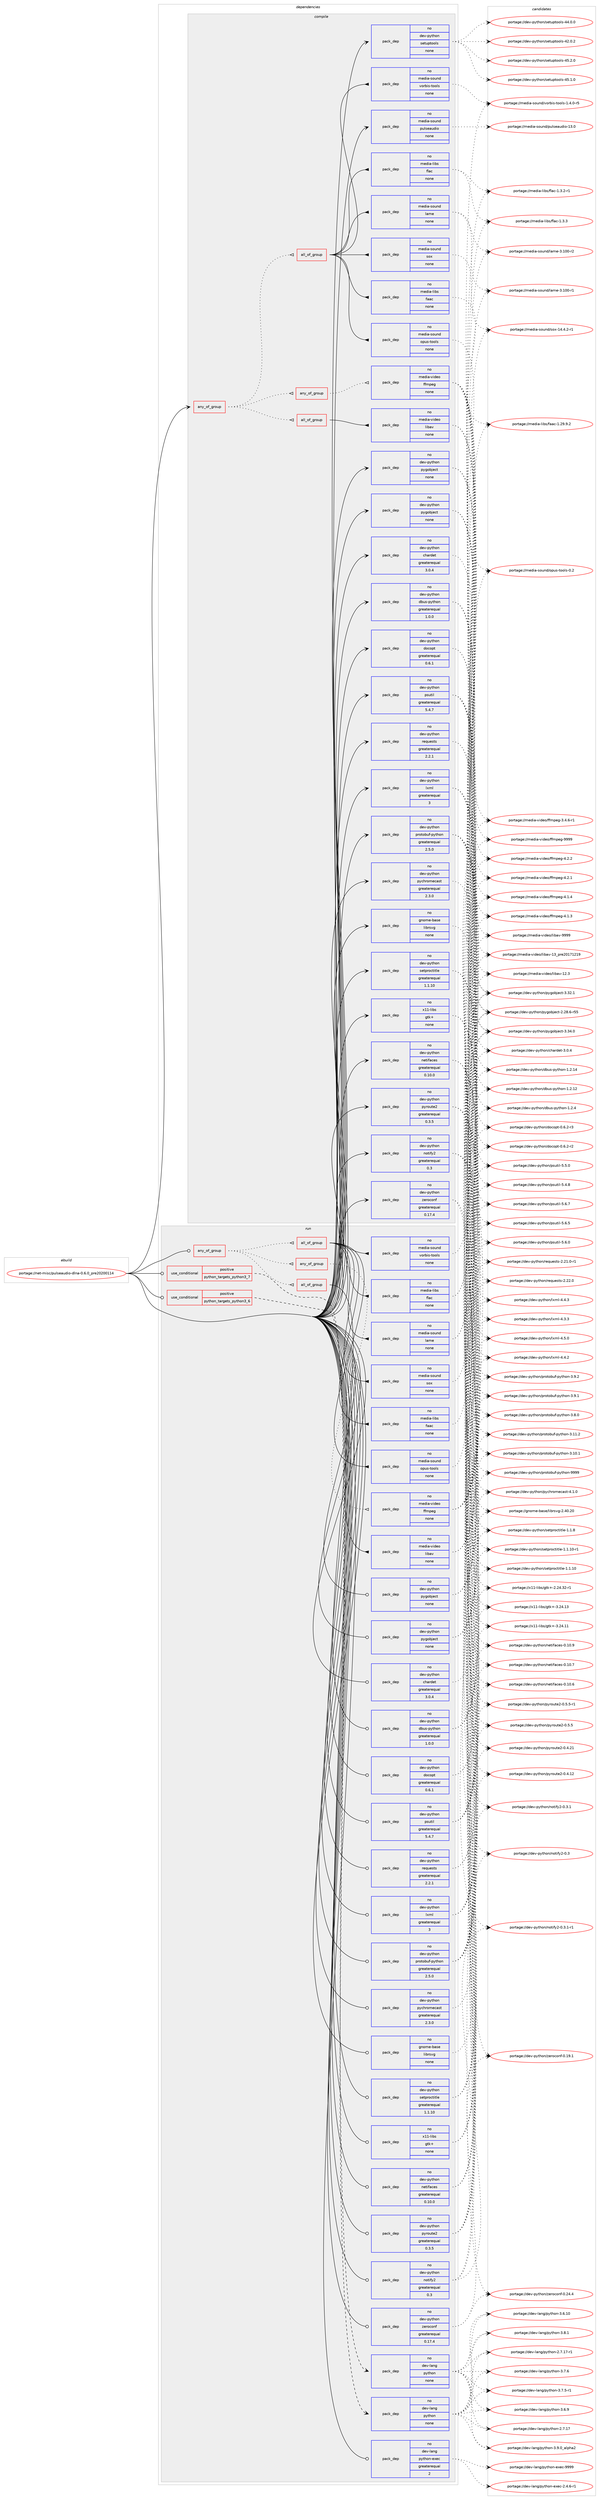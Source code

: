 digraph prolog {

# *************
# Graph options
# *************

newrank=true;
concentrate=true;
compound=true;
graph [rankdir=LR,fontname=Helvetica,fontsize=10,ranksep=1.5];#, ranksep=2.5, nodesep=0.2];
edge  [arrowhead=vee];
node  [fontname=Helvetica,fontsize=10];

# **********
# The ebuild
# **********

subgraph cluster_leftcol {
color=gray;
rank=same;
label=<<i>ebuild</i>>;
id [label="portage://net-misc/pulseaudio-dlna-0.6.0_pre20200114", color=red, width=4, href="../net-misc/pulseaudio-dlna-0.6.0_pre20200114.svg"];
}

# ****************
# The dependencies
# ****************

subgraph cluster_midcol {
color=gray;
label=<<i>dependencies</i>>;
subgraph cluster_compile {
fillcolor="#eeeeee";
style=filled;
label=<<i>compile</i>>;
subgraph any1929 {
dependency122893 [label=<<TABLE BORDER="0" CELLBORDER="1" CELLSPACING="0" CELLPADDING="4"><TR><TD CELLPADDING="10">any_of_group</TD></TR></TABLE>>, shape=none, color=red];subgraph any1930 {
dependency122894 [label=<<TABLE BORDER="0" CELLBORDER="1" CELLSPACING="0" CELLPADDING="4"><TR><TD CELLPADDING="10">any_of_group</TD></TR></TABLE>>, shape=none, color=red];subgraph pack95603 {
dependency122895 [label=<<TABLE BORDER="0" CELLBORDER="1" CELLSPACING="0" CELLPADDING="4" WIDTH="220"><TR><TD ROWSPAN="6" CELLPADDING="30">pack_dep</TD></TR><TR><TD WIDTH="110">no</TD></TR><TR><TD>media-video</TD></TR><TR><TD>ffmpeg</TD></TR><TR><TD>none</TD></TR><TR><TD></TD></TR></TABLE>>, shape=none, color=blue];
}
dependency122894:e -> dependency122895:w [weight=20,style="dotted",arrowhead="oinv"];
}
dependency122893:e -> dependency122894:w [weight=20,style="dotted",arrowhead="oinv"];
subgraph all117 {
dependency122896 [label=<<TABLE BORDER="0" CELLBORDER="1" CELLSPACING="0" CELLPADDING="4"><TR><TD CELLPADDING="10">all_of_group</TD></TR></TABLE>>, shape=none, color=red];subgraph pack95604 {
dependency122897 [label=<<TABLE BORDER="0" CELLBORDER="1" CELLSPACING="0" CELLPADDING="4" WIDTH="220"><TR><TD ROWSPAN="6" CELLPADDING="30">pack_dep</TD></TR><TR><TD WIDTH="110">no</TD></TR><TR><TD>media-video</TD></TR><TR><TD>libav</TD></TR><TR><TD>none</TD></TR><TR><TD></TD></TR></TABLE>>, shape=none, color=blue];
}
dependency122896:e -> dependency122897:w [weight=20,style="solid",arrowhead="inv"];
}
dependency122893:e -> dependency122896:w [weight=20,style="dotted",arrowhead="oinv"];
subgraph all118 {
dependency122898 [label=<<TABLE BORDER="0" CELLBORDER="1" CELLSPACING="0" CELLPADDING="4"><TR><TD CELLPADDING="10">all_of_group</TD></TR></TABLE>>, shape=none, color=red];subgraph pack95605 {
dependency122899 [label=<<TABLE BORDER="0" CELLBORDER="1" CELLSPACING="0" CELLPADDING="4" WIDTH="220"><TR><TD ROWSPAN="6" CELLPADDING="30">pack_dep</TD></TR><TR><TD WIDTH="110">no</TD></TR><TR><TD>media-libs</TD></TR><TR><TD>faac</TD></TR><TR><TD>none</TD></TR><TR><TD></TD></TR></TABLE>>, shape=none, color=blue];
}
dependency122898:e -> dependency122899:w [weight=20,style="solid",arrowhead="inv"];
subgraph pack95606 {
dependency122900 [label=<<TABLE BORDER="0" CELLBORDER="1" CELLSPACING="0" CELLPADDING="4" WIDTH="220"><TR><TD ROWSPAN="6" CELLPADDING="30">pack_dep</TD></TR><TR><TD WIDTH="110">no</TD></TR><TR><TD>media-libs</TD></TR><TR><TD>flac</TD></TR><TR><TD>none</TD></TR><TR><TD></TD></TR></TABLE>>, shape=none, color=blue];
}
dependency122898:e -> dependency122900:w [weight=20,style="solid",arrowhead="inv"];
subgraph pack95607 {
dependency122901 [label=<<TABLE BORDER="0" CELLBORDER="1" CELLSPACING="0" CELLPADDING="4" WIDTH="220"><TR><TD ROWSPAN="6" CELLPADDING="30">pack_dep</TD></TR><TR><TD WIDTH="110">no</TD></TR><TR><TD>media-sound</TD></TR><TR><TD>lame</TD></TR><TR><TD>none</TD></TR><TR><TD></TD></TR></TABLE>>, shape=none, color=blue];
}
dependency122898:e -> dependency122901:w [weight=20,style="solid",arrowhead="inv"];
subgraph pack95608 {
dependency122902 [label=<<TABLE BORDER="0" CELLBORDER="1" CELLSPACING="0" CELLPADDING="4" WIDTH="220"><TR><TD ROWSPAN="6" CELLPADDING="30">pack_dep</TD></TR><TR><TD WIDTH="110">no</TD></TR><TR><TD>media-sound</TD></TR><TR><TD>opus-tools</TD></TR><TR><TD>none</TD></TR><TR><TD></TD></TR></TABLE>>, shape=none, color=blue];
}
dependency122898:e -> dependency122902:w [weight=20,style="solid",arrowhead="inv"];
subgraph pack95609 {
dependency122903 [label=<<TABLE BORDER="0" CELLBORDER="1" CELLSPACING="0" CELLPADDING="4" WIDTH="220"><TR><TD ROWSPAN="6" CELLPADDING="30">pack_dep</TD></TR><TR><TD WIDTH="110">no</TD></TR><TR><TD>media-sound</TD></TR><TR><TD>sox</TD></TR><TR><TD>none</TD></TR><TR><TD></TD></TR></TABLE>>, shape=none, color=blue];
}
dependency122898:e -> dependency122903:w [weight=20,style="solid",arrowhead="inv"];
subgraph pack95610 {
dependency122904 [label=<<TABLE BORDER="0" CELLBORDER="1" CELLSPACING="0" CELLPADDING="4" WIDTH="220"><TR><TD ROWSPAN="6" CELLPADDING="30">pack_dep</TD></TR><TR><TD WIDTH="110">no</TD></TR><TR><TD>media-sound</TD></TR><TR><TD>vorbis-tools</TD></TR><TR><TD>none</TD></TR><TR><TD></TD></TR></TABLE>>, shape=none, color=blue];
}
dependency122898:e -> dependency122904:w [weight=20,style="solid",arrowhead="inv"];
}
dependency122893:e -> dependency122898:w [weight=20,style="dotted",arrowhead="oinv"];
}
id:e -> dependency122893:w [weight=20,style="solid",arrowhead="vee"];
subgraph pack95611 {
dependency122905 [label=<<TABLE BORDER="0" CELLBORDER="1" CELLSPACING="0" CELLPADDING="4" WIDTH="220"><TR><TD ROWSPAN="6" CELLPADDING="30">pack_dep</TD></TR><TR><TD WIDTH="110">no</TD></TR><TR><TD>dev-python</TD></TR><TR><TD>chardet</TD></TR><TR><TD>greaterequal</TD></TR><TR><TD>3.0.4</TD></TR></TABLE>>, shape=none, color=blue];
}
id:e -> dependency122905:w [weight=20,style="solid",arrowhead="vee"];
subgraph pack95612 {
dependency122906 [label=<<TABLE BORDER="0" CELLBORDER="1" CELLSPACING="0" CELLPADDING="4" WIDTH="220"><TR><TD ROWSPAN="6" CELLPADDING="30">pack_dep</TD></TR><TR><TD WIDTH="110">no</TD></TR><TR><TD>dev-python</TD></TR><TR><TD>dbus-python</TD></TR><TR><TD>greaterequal</TD></TR><TR><TD>1.0.0</TD></TR></TABLE>>, shape=none, color=blue];
}
id:e -> dependency122906:w [weight=20,style="solid",arrowhead="vee"];
subgraph pack95613 {
dependency122907 [label=<<TABLE BORDER="0" CELLBORDER="1" CELLSPACING="0" CELLPADDING="4" WIDTH="220"><TR><TD ROWSPAN="6" CELLPADDING="30">pack_dep</TD></TR><TR><TD WIDTH="110">no</TD></TR><TR><TD>dev-python</TD></TR><TR><TD>docopt</TD></TR><TR><TD>greaterequal</TD></TR><TR><TD>0.6.1</TD></TR></TABLE>>, shape=none, color=blue];
}
id:e -> dependency122907:w [weight=20,style="solid",arrowhead="vee"];
subgraph pack95614 {
dependency122908 [label=<<TABLE BORDER="0" CELLBORDER="1" CELLSPACING="0" CELLPADDING="4" WIDTH="220"><TR><TD ROWSPAN="6" CELLPADDING="30">pack_dep</TD></TR><TR><TD WIDTH="110">no</TD></TR><TR><TD>dev-python</TD></TR><TR><TD>lxml</TD></TR><TR><TD>greaterequal</TD></TR><TR><TD>3</TD></TR></TABLE>>, shape=none, color=blue];
}
id:e -> dependency122908:w [weight=20,style="solid",arrowhead="vee"];
subgraph pack95615 {
dependency122909 [label=<<TABLE BORDER="0" CELLBORDER="1" CELLSPACING="0" CELLPADDING="4" WIDTH="220"><TR><TD ROWSPAN="6" CELLPADDING="30">pack_dep</TD></TR><TR><TD WIDTH="110">no</TD></TR><TR><TD>dev-python</TD></TR><TR><TD>netifaces</TD></TR><TR><TD>greaterequal</TD></TR><TR><TD>0.10.0</TD></TR></TABLE>>, shape=none, color=blue];
}
id:e -> dependency122909:w [weight=20,style="solid",arrowhead="vee"];
subgraph pack95616 {
dependency122910 [label=<<TABLE BORDER="0" CELLBORDER="1" CELLSPACING="0" CELLPADDING="4" WIDTH="220"><TR><TD ROWSPAN="6" CELLPADDING="30">pack_dep</TD></TR><TR><TD WIDTH="110">no</TD></TR><TR><TD>dev-python</TD></TR><TR><TD>notify2</TD></TR><TR><TD>greaterequal</TD></TR><TR><TD>0.3</TD></TR></TABLE>>, shape=none, color=blue];
}
id:e -> dependency122910:w [weight=20,style="solid",arrowhead="vee"];
subgraph pack95617 {
dependency122911 [label=<<TABLE BORDER="0" CELLBORDER="1" CELLSPACING="0" CELLPADDING="4" WIDTH="220"><TR><TD ROWSPAN="6" CELLPADDING="30">pack_dep</TD></TR><TR><TD WIDTH="110">no</TD></TR><TR><TD>dev-python</TD></TR><TR><TD>protobuf-python</TD></TR><TR><TD>greaterequal</TD></TR><TR><TD>2.5.0</TD></TR></TABLE>>, shape=none, color=blue];
}
id:e -> dependency122911:w [weight=20,style="solid",arrowhead="vee"];
subgraph pack95618 {
dependency122912 [label=<<TABLE BORDER="0" CELLBORDER="1" CELLSPACING="0" CELLPADDING="4" WIDTH="220"><TR><TD ROWSPAN="6" CELLPADDING="30">pack_dep</TD></TR><TR><TD WIDTH="110">no</TD></TR><TR><TD>dev-python</TD></TR><TR><TD>psutil</TD></TR><TR><TD>greaterequal</TD></TR><TR><TD>5.4.7</TD></TR></TABLE>>, shape=none, color=blue];
}
id:e -> dependency122912:w [weight=20,style="solid",arrowhead="vee"];
subgraph pack95619 {
dependency122913 [label=<<TABLE BORDER="0" CELLBORDER="1" CELLSPACING="0" CELLPADDING="4" WIDTH="220"><TR><TD ROWSPAN="6" CELLPADDING="30">pack_dep</TD></TR><TR><TD WIDTH="110">no</TD></TR><TR><TD>dev-python</TD></TR><TR><TD>pychromecast</TD></TR><TR><TD>greaterequal</TD></TR><TR><TD>2.3.0</TD></TR></TABLE>>, shape=none, color=blue];
}
id:e -> dependency122913:w [weight=20,style="solid",arrowhead="vee"];
subgraph pack95620 {
dependency122914 [label=<<TABLE BORDER="0" CELLBORDER="1" CELLSPACING="0" CELLPADDING="4" WIDTH="220"><TR><TD ROWSPAN="6" CELLPADDING="30">pack_dep</TD></TR><TR><TD WIDTH="110">no</TD></TR><TR><TD>dev-python</TD></TR><TR><TD>pygobject</TD></TR><TR><TD>none</TD></TR><TR><TD></TD></TR></TABLE>>, shape=none, color=blue];
}
id:e -> dependency122914:w [weight=20,style="solid",arrowhead="vee"];
subgraph pack95621 {
dependency122915 [label=<<TABLE BORDER="0" CELLBORDER="1" CELLSPACING="0" CELLPADDING="4" WIDTH="220"><TR><TD ROWSPAN="6" CELLPADDING="30">pack_dep</TD></TR><TR><TD WIDTH="110">no</TD></TR><TR><TD>dev-python</TD></TR><TR><TD>pygobject</TD></TR><TR><TD>none</TD></TR><TR><TD></TD></TR></TABLE>>, shape=none, color=blue];
}
id:e -> dependency122915:w [weight=20,style="solid",arrowhead="vee"];
subgraph pack95622 {
dependency122916 [label=<<TABLE BORDER="0" CELLBORDER="1" CELLSPACING="0" CELLPADDING="4" WIDTH="220"><TR><TD ROWSPAN="6" CELLPADDING="30">pack_dep</TD></TR><TR><TD WIDTH="110">no</TD></TR><TR><TD>dev-python</TD></TR><TR><TD>pyroute2</TD></TR><TR><TD>greaterequal</TD></TR><TR><TD>0.3.5</TD></TR></TABLE>>, shape=none, color=blue];
}
id:e -> dependency122916:w [weight=20,style="solid",arrowhead="vee"];
subgraph pack95623 {
dependency122917 [label=<<TABLE BORDER="0" CELLBORDER="1" CELLSPACING="0" CELLPADDING="4" WIDTH="220"><TR><TD ROWSPAN="6" CELLPADDING="30">pack_dep</TD></TR><TR><TD WIDTH="110">no</TD></TR><TR><TD>dev-python</TD></TR><TR><TD>requests</TD></TR><TR><TD>greaterequal</TD></TR><TR><TD>2.2.1</TD></TR></TABLE>>, shape=none, color=blue];
}
id:e -> dependency122917:w [weight=20,style="solid",arrowhead="vee"];
subgraph pack95624 {
dependency122918 [label=<<TABLE BORDER="0" CELLBORDER="1" CELLSPACING="0" CELLPADDING="4" WIDTH="220"><TR><TD ROWSPAN="6" CELLPADDING="30">pack_dep</TD></TR><TR><TD WIDTH="110">no</TD></TR><TR><TD>dev-python</TD></TR><TR><TD>setproctitle</TD></TR><TR><TD>greaterequal</TD></TR><TR><TD>1.1.10</TD></TR></TABLE>>, shape=none, color=blue];
}
id:e -> dependency122918:w [weight=20,style="solid",arrowhead="vee"];
subgraph pack95625 {
dependency122919 [label=<<TABLE BORDER="0" CELLBORDER="1" CELLSPACING="0" CELLPADDING="4" WIDTH="220"><TR><TD ROWSPAN="6" CELLPADDING="30">pack_dep</TD></TR><TR><TD WIDTH="110">no</TD></TR><TR><TD>dev-python</TD></TR><TR><TD>setuptools</TD></TR><TR><TD>none</TD></TR><TR><TD></TD></TR></TABLE>>, shape=none, color=blue];
}
id:e -> dependency122919:w [weight=20,style="solid",arrowhead="vee"];
subgraph pack95626 {
dependency122920 [label=<<TABLE BORDER="0" CELLBORDER="1" CELLSPACING="0" CELLPADDING="4" WIDTH="220"><TR><TD ROWSPAN="6" CELLPADDING="30">pack_dep</TD></TR><TR><TD WIDTH="110">no</TD></TR><TR><TD>dev-python</TD></TR><TR><TD>zeroconf</TD></TR><TR><TD>greaterequal</TD></TR><TR><TD>0.17.4</TD></TR></TABLE>>, shape=none, color=blue];
}
id:e -> dependency122920:w [weight=20,style="solid",arrowhead="vee"];
subgraph pack95627 {
dependency122921 [label=<<TABLE BORDER="0" CELLBORDER="1" CELLSPACING="0" CELLPADDING="4" WIDTH="220"><TR><TD ROWSPAN="6" CELLPADDING="30">pack_dep</TD></TR><TR><TD WIDTH="110">no</TD></TR><TR><TD>gnome-base</TD></TR><TR><TD>librsvg</TD></TR><TR><TD>none</TD></TR><TR><TD></TD></TR></TABLE>>, shape=none, color=blue];
}
id:e -> dependency122921:w [weight=20,style="solid",arrowhead="vee"];
subgraph pack95628 {
dependency122922 [label=<<TABLE BORDER="0" CELLBORDER="1" CELLSPACING="0" CELLPADDING="4" WIDTH="220"><TR><TD ROWSPAN="6" CELLPADDING="30">pack_dep</TD></TR><TR><TD WIDTH="110">no</TD></TR><TR><TD>media-sound</TD></TR><TR><TD>pulseaudio</TD></TR><TR><TD>none</TD></TR><TR><TD></TD></TR></TABLE>>, shape=none, color=blue];
}
id:e -> dependency122922:w [weight=20,style="solid",arrowhead="vee"];
subgraph pack95629 {
dependency122923 [label=<<TABLE BORDER="0" CELLBORDER="1" CELLSPACING="0" CELLPADDING="4" WIDTH="220"><TR><TD ROWSPAN="6" CELLPADDING="30">pack_dep</TD></TR><TR><TD WIDTH="110">no</TD></TR><TR><TD>x11-libs</TD></TR><TR><TD>gtk+</TD></TR><TR><TD>none</TD></TR><TR><TD></TD></TR></TABLE>>, shape=none, color=blue];
}
id:e -> dependency122923:w [weight=20,style="solid",arrowhead="vee"];
}
subgraph cluster_compileandrun {
fillcolor="#eeeeee";
style=filled;
label=<<i>compile and run</i>>;
}
subgraph cluster_run {
fillcolor="#eeeeee";
style=filled;
label=<<i>run</i>>;
subgraph any1931 {
dependency122924 [label=<<TABLE BORDER="0" CELLBORDER="1" CELLSPACING="0" CELLPADDING="4"><TR><TD CELLPADDING="10">any_of_group</TD></TR></TABLE>>, shape=none, color=red];subgraph any1932 {
dependency122925 [label=<<TABLE BORDER="0" CELLBORDER="1" CELLSPACING="0" CELLPADDING="4"><TR><TD CELLPADDING="10">any_of_group</TD></TR></TABLE>>, shape=none, color=red];subgraph pack95630 {
dependency122926 [label=<<TABLE BORDER="0" CELLBORDER="1" CELLSPACING="0" CELLPADDING="4" WIDTH="220"><TR><TD ROWSPAN="6" CELLPADDING="30">pack_dep</TD></TR><TR><TD WIDTH="110">no</TD></TR><TR><TD>media-video</TD></TR><TR><TD>ffmpeg</TD></TR><TR><TD>none</TD></TR><TR><TD></TD></TR></TABLE>>, shape=none, color=blue];
}
dependency122925:e -> dependency122926:w [weight=20,style="dotted",arrowhead="oinv"];
}
dependency122924:e -> dependency122925:w [weight=20,style="dotted",arrowhead="oinv"];
subgraph all119 {
dependency122927 [label=<<TABLE BORDER="0" CELLBORDER="1" CELLSPACING="0" CELLPADDING="4"><TR><TD CELLPADDING="10">all_of_group</TD></TR></TABLE>>, shape=none, color=red];subgraph pack95631 {
dependency122928 [label=<<TABLE BORDER="0" CELLBORDER="1" CELLSPACING="0" CELLPADDING="4" WIDTH="220"><TR><TD ROWSPAN="6" CELLPADDING="30">pack_dep</TD></TR><TR><TD WIDTH="110">no</TD></TR><TR><TD>media-video</TD></TR><TR><TD>libav</TD></TR><TR><TD>none</TD></TR><TR><TD></TD></TR></TABLE>>, shape=none, color=blue];
}
dependency122927:e -> dependency122928:w [weight=20,style="solid",arrowhead="inv"];
}
dependency122924:e -> dependency122927:w [weight=20,style="dotted",arrowhead="oinv"];
subgraph all120 {
dependency122929 [label=<<TABLE BORDER="0" CELLBORDER="1" CELLSPACING="0" CELLPADDING="4"><TR><TD CELLPADDING="10">all_of_group</TD></TR></TABLE>>, shape=none, color=red];subgraph pack95632 {
dependency122930 [label=<<TABLE BORDER="0" CELLBORDER="1" CELLSPACING="0" CELLPADDING="4" WIDTH="220"><TR><TD ROWSPAN="6" CELLPADDING="30">pack_dep</TD></TR><TR><TD WIDTH="110">no</TD></TR><TR><TD>media-libs</TD></TR><TR><TD>faac</TD></TR><TR><TD>none</TD></TR><TR><TD></TD></TR></TABLE>>, shape=none, color=blue];
}
dependency122929:e -> dependency122930:w [weight=20,style="solid",arrowhead="inv"];
subgraph pack95633 {
dependency122931 [label=<<TABLE BORDER="0" CELLBORDER="1" CELLSPACING="0" CELLPADDING="4" WIDTH="220"><TR><TD ROWSPAN="6" CELLPADDING="30">pack_dep</TD></TR><TR><TD WIDTH="110">no</TD></TR><TR><TD>media-libs</TD></TR><TR><TD>flac</TD></TR><TR><TD>none</TD></TR><TR><TD></TD></TR></TABLE>>, shape=none, color=blue];
}
dependency122929:e -> dependency122931:w [weight=20,style="solid",arrowhead="inv"];
subgraph pack95634 {
dependency122932 [label=<<TABLE BORDER="0" CELLBORDER="1" CELLSPACING="0" CELLPADDING="4" WIDTH="220"><TR><TD ROWSPAN="6" CELLPADDING="30">pack_dep</TD></TR><TR><TD WIDTH="110">no</TD></TR><TR><TD>media-sound</TD></TR><TR><TD>lame</TD></TR><TR><TD>none</TD></TR><TR><TD></TD></TR></TABLE>>, shape=none, color=blue];
}
dependency122929:e -> dependency122932:w [weight=20,style="solid",arrowhead="inv"];
subgraph pack95635 {
dependency122933 [label=<<TABLE BORDER="0" CELLBORDER="1" CELLSPACING="0" CELLPADDING="4" WIDTH="220"><TR><TD ROWSPAN="6" CELLPADDING="30">pack_dep</TD></TR><TR><TD WIDTH="110">no</TD></TR><TR><TD>media-sound</TD></TR><TR><TD>opus-tools</TD></TR><TR><TD>none</TD></TR><TR><TD></TD></TR></TABLE>>, shape=none, color=blue];
}
dependency122929:e -> dependency122933:w [weight=20,style="solid",arrowhead="inv"];
subgraph pack95636 {
dependency122934 [label=<<TABLE BORDER="0" CELLBORDER="1" CELLSPACING="0" CELLPADDING="4" WIDTH="220"><TR><TD ROWSPAN="6" CELLPADDING="30">pack_dep</TD></TR><TR><TD WIDTH="110">no</TD></TR><TR><TD>media-sound</TD></TR><TR><TD>sox</TD></TR><TR><TD>none</TD></TR><TR><TD></TD></TR></TABLE>>, shape=none, color=blue];
}
dependency122929:e -> dependency122934:w [weight=20,style="solid",arrowhead="inv"];
subgraph pack95637 {
dependency122935 [label=<<TABLE BORDER="0" CELLBORDER="1" CELLSPACING="0" CELLPADDING="4" WIDTH="220"><TR><TD ROWSPAN="6" CELLPADDING="30">pack_dep</TD></TR><TR><TD WIDTH="110">no</TD></TR><TR><TD>media-sound</TD></TR><TR><TD>vorbis-tools</TD></TR><TR><TD>none</TD></TR><TR><TD></TD></TR></TABLE>>, shape=none, color=blue];
}
dependency122929:e -> dependency122935:w [weight=20,style="solid",arrowhead="inv"];
}
dependency122924:e -> dependency122929:w [weight=20,style="dotted",arrowhead="oinv"];
}
id:e -> dependency122924:w [weight=20,style="solid",arrowhead="odot"];
subgraph cond25247 {
dependency122936 [label=<<TABLE BORDER="0" CELLBORDER="1" CELLSPACING="0" CELLPADDING="4"><TR><TD ROWSPAN="3" CELLPADDING="10">use_conditional</TD></TR><TR><TD>positive</TD></TR><TR><TD>python_targets_python3_6</TD></TR></TABLE>>, shape=none, color=red];
subgraph pack95638 {
dependency122937 [label=<<TABLE BORDER="0" CELLBORDER="1" CELLSPACING="0" CELLPADDING="4" WIDTH="220"><TR><TD ROWSPAN="6" CELLPADDING="30">pack_dep</TD></TR><TR><TD WIDTH="110">no</TD></TR><TR><TD>dev-lang</TD></TR><TR><TD>python</TD></TR><TR><TD>none</TD></TR><TR><TD></TD></TR></TABLE>>, shape=none, color=blue];
}
dependency122936:e -> dependency122937:w [weight=20,style="dashed",arrowhead="vee"];
}
id:e -> dependency122936:w [weight=20,style="solid",arrowhead="odot"];
subgraph cond25248 {
dependency122938 [label=<<TABLE BORDER="0" CELLBORDER="1" CELLSPACING="0" CELLPADDING="4"><TR><TD ROWSPAN="3" CELLPADDING="10">use_conditional</TD></TR><TR><TD>positive</TD></TR><TR><TD>python_targets_python3_7</TD></TR></TABLE>>, shape=none, color=red];
subgraph pack95639 {
dependency122939 [label=<<TABLE BORDER="0" CELLBORDER="1" CELLSPACING="0" CELLPADDING="4" WIDTH="220"><TR><TD ROWSPAN="6" CELLPADDING="30">pack_dep</TD></TR><TR><TD WIDTH="110">no</TD></TR><TR><TD>dev-lang</TD></TR><TR><TD>python</TD></TR><TR><TD>none</TD></TR><TR><TD></TD></TR></TABLE>>, shape=none, color=blue];
}
dependency122938:e -> dependency122939:w [weight=20,style="dashed",arrowhead="vee"];
}
id:e -> dependency122938:w [weight=20,style="solid",arrowhead="odot"];
subgraph pack95640 {
dependency122940 [label=<<TABLE BORDER="0" CELLBORDER="1" CELLSPACING="0" CELLPADDING="4" WIDTH="220"><TR><TD ROWSPAN="6" CELLPADDING="30">pack_dep</TD></TR><TR><TD WIDTH="110">no</TD></TR><TR><TD>dev-lang</TD></TR><TR><TD>python-exec</TD></TR><TR><TD>greaterequal</TD></TR><TR><TD>2</TD></TR></TABLE>>, shape=none, color=blue];
}
id:e -> dependency122940:w [weight=20,style="solid",arrowhead="odot"];
subgraph pack95641 {
dependency122941 [label=<<TABLE BORDER="0" CELLBORDER="1" CELLSPACING="0" CELLPADDING="4" WIDTH="220"><TR><TD ROWSPAN="6" CELLPADDING="30">pack_dep</TD></TR><TR><TD WIDTH="110">no</TD></TR><TR><TD>dev-python</TD></TR><TR><TD>chardet</TD></TR><TR><TD>greaterequal</TD></TR><TR><TD>3.0.4</TD></TR></TABLE>>, shape=none, color=blue];
}
id:e -> dependency122941:w [weight=20,style="solid",arrowhead="odot"];
subgraph pack95642 {
dependency122942 [label=<<TABLE BORDER="0" CELLBORDER="1" CELLSPACING="0" CELLPADDING="4" WIDTH="220"><TR><TD ROWSPAN="6" CELLPADDING="30">pack_dep</TD></TR><TR><TD WIDTH="110">no</TD></TR><TR><TD>dev-python</TD></TR><TR><TD>dbus-python</TD></TR><TR><TD>greaterequal</TD></TR><TR><TD>1.0.0</TD></TR></TABLE>>, shape=none, color=blue];
}
id:e -> dependency122942:w [weight=20,style="solid",arrowhead="odot"];
subgraph pack95643 {
dependency122943 [label=<<TABLE BORDER="0" CELLBORDER="1" CELLSPACING="0" CELLPADDING="4" WIDTH="220"><TR><TD ROWSPAN="6" CELLPADDING="30">pack_dep</TD></TR><TR><TD WIDTH="110">no</TD></TR><TR><TD>dev-python</TD></TR><TR><TD>docopt</TD></TR><TR><TD>greaterequal</TD></TR><TR><TD>0.6.1</TD></TR></TABLE>>, shape=none, color=blue];
}
id:e -> dependency122943:w [weight=20,style="solid",arrowhead="odot"];
subgraph pack95644 {
dependency122944 [label=<<TABLE BORDER="0" CELLBORDER="1" CELLSPACING="0" CELLPADDING="4" WIDTH="220"><TR><TD ROWSPAN="6" CELLPADDING="30">pack_dep</TD></TR><TR><TD WIDTH="110">no</TD></TR><TR><TD>dev-python</TD></TR><TR><TD>lxml</TD></TR><TR><TD>greaterequal</TD></TR><TR><TD>3</TD></TR></TABLE>>, shape=none, color=blue];
}
id:e -> dependency122944:w [weight=20,style="solid",arrowhead="odot"];
subgraph pack95645 {
dependency122945 [label=<<TABLE BORDER="0" CELLBORDER="1" CELLSPACING="0" CELLPADDING="4" WIDTH="220"><TR><TD ROWSPAN="6" CELLPADDING="30">pack_dep</TD></TR><TR><TD WIDTH="110">no</TD></TR><TR><TD>dev-python</TD></TR><TR><TD>netifaces</TD></TR><TR><TD>greaterequal</TD></TR><TR><TD>0.10.0</TD></TR></TABLE>>, shape=none, color=blue];
}
id:e -> dependency122945:w [weight=20,style="solid",arrowhead="odot"];
subgraph pack95646 {
dependency122946 [label=<<TABLE BORDER="0" CELLBORDER="1" CELLSPACING="0" CELLPADDING="4" WIDTH="220"><TR><TD ROWSPAN="6" CELLPADDING="30">pack_dep</TD></TR><TR><TD WIDTH="110">no</TD></TR><TR><TD>dev-python</TD></TR><TR><TD>notify2</TD></TR><TR><TD>greaterequal</TD></TR><TR><TD>0.3</TD></TR></TABLE>>, shape=none, color=blue];
}
id:e -> dependency122946:w [weight=20,style="solid",arrowhead="odot"];
subgraph pack95647 {
dependency122947 [label=<<TABLE BORDER="0" CELLBORDER="1" CELLSPACING="0" CELLPADDING="4" WIDTH="220"><TR><TD ROWSPAN="6" CELLPADDING="30">pack_dep</TD></TR><TR><TD WIDTH="110">no</TD></TR><TR><TD>dev-python</TD></TR><TR><TD>protobuf-python</TD></TR><TR><TD>greaterequal</TD></TR><TR><TD>2.5.0</TD></TR></TABLE>>, shape=none, color=blue];
}
id:e -> dependency122947:w [weight=20,style="solid",arrowhead="odot"];
subgraph pack95648 {
dependency122948 [label=<<TABLE BORDER="0" CELLBORDER="1" CELLSPACING="0" CELLPADDING="4" WIDTH="220"><TR><TD ROWSPAN="6" CELLPADDING="30">pack_dep</TD></TR><TR><TD WIDTH="110">no</TD></TR><TR><TD>dev-python</TD></TR><TR><TD>psutil</TD></TR><TR><TD>greaterequal</TD></TR><TR><TD>5.4.7</TD></TR></TABLE>>, shape=none, color=blue];
}
id:e -> dependency122948:w [weight=20,style="solid",arrowhead="odot"];
subgraph pack95649 {
dependency122949 [label=<<TABLE BORDER="0" CELLBORDER="1" CELLSPACING="0" CELLPADDING="4" WIDTH="220"><TR><TD ROWSPAN="6" CELLPADDING="30">pack_dep</TD></TR><TR><TD WIDTH="110">no</TD></TR><TR><TD>dev-python</TD></TR><TR><TD>pychromecast</TD></TR><TR><TD>greaterequal</TD></TR><TR><TD>2.3.0</TD></TR></TABLE>>, shape=none, color=blue];
}
id:e -> dependency122949:w [weight=20,style="solid",arrowhead="odot"];
subgraph pack95650 {
dependency122950 [label=<<TABLE BORDER="0" CELLBORDER="1" CELLSPACING="0" CELLPADDING="4" WIDTH="220"><TR><TD ROWSPAN="6" CELLPADDING="30">pack_dep</TD></TR><TR><TD WIDTH="110">no</TD></TR><TR><TD>dev-python</TD></TR><TR><TD>pygobject</TD></TR><TR><TD>none</TD></TR><TR><TD></TD></TR></TABLE>>, shape=none, color=blue];
}
id:e -> dependency122950:w [weight=20,style="solid",arrowhead="odot"];
subgraph pack95651 {
dependency122951 [label=<<TABLE BORDER="0" CELLBORDER="1" CELLSPACING="0" CELLPADDING="4" WIDTH="220"><TR><TD ROWSPAN="6" CELLPADDING="30">pack_dep</TD></TR><TR><TD WIDTH="110">no</TD></TR><TR><TD>dev-python</TD></TR><TR><TD>pygobject</TD></TR><TR><TD>none</TD></TR><TR><TD></TD></TR></TABLE>>, shape=none, color=blue];
}
id:e -> dependency122951:w [weight=20,style="solid",arrowhead="odot"];
subgraph pack95652 {
dependency122952 [label=<<TABLE BORDER="0" CELLBORDER="1" CELLSPACING="0" CELLPADDING="4" WIDTH="220"><TR><TD ROWSPAN="6" CELLPADDING="30">pack_dep</TD></TR><TR><TD WIDTH="110">no</TD></TR><TR><TD>dev-python</TD></TR><TR><TD>pyroute2</TD></TR><TR><TD>greaterequal</TD></TR><TR><TD>0.3.5</TD></TR></TABLE>>, shape=none, color=blue];
}
id:e -> dependency122952:w [weight=20,style="solid",arrowhead="odot"];
subgraph pack95653 {
dependency122953 [label=<<TABLE BORDER="0" CELLBORDER="1" CELLSPACING="0" CELLPADDING="4" WIDTH="220"><TR><TD ROWSPAN="6" CELLPADDING="30">pack_dep</TD></TR><TR><TD WIDTH="110">no</TD></TR><TR><TD>dev-python</TD></TR><TR><TD>requests</TD></TR><TR><TD>greaterequal</TD></TR><TR><TD>2.2.1</TD></TR></TABLE>>, shape=none, color=blue];
}
id:e -> dependency122953:w [weight=20,style="solid",arrowhead="odot"];
subgraph pack95654 {
dependency122954 [label=<<TABLE BORDER="0" CELLBORDER="1" CELLSPACING="0" CELLPADDING="4" WIDTH="220"><TR><TD ROWSPAN="6" CELLPADDING="30">pack_dep</TD></TR><TR><TD WIDTH="110">no</TD></TR><TR><TD>dev-python</TD></TR><TR><TD>setproctitle</TD></TR><TR><TD>greaterequal</TD></TR><TR><TD>1.1.10</TD></TR></TABLE>>, shape=none, color=blue];
}
id:e -> dependency122954:w [weight=20,style="solid",arrowhead="odot"];
subgraph pack95655 {
dependency122955 [label=<<TABLE BORDER="0" CELLBORDER="1" CELLSPACING="0" CELLPADDING="4" WIDTH="220"><TR><TD ROWSPAN="6" CELLPADDING="30">pack_dep</TD></TR><TR><TD WIDTH="110">no</TD></TR><TR><TD>dev-python</TD></TR><TR><TD>zeroconf</TD></TR><TR><TD>greaterequal</TD></TR><TR><TD>0.17.4</TD></TR></TABLE>>, shape=none, color=blue];
}
id:e -> dependency122955:w [weight=20,style="solid",arrowhead="odot"];
subgraph pack95656 {
dependency122956 [label=<<TABLE BORDER="0" CELLBORDER="1" CELLSPACING="0" CELLPADDING="4" WIDTH="220"><TR><TD ROWSPAN="6" CELLPADDING="30">pack_dep</TD></TR><TR><TD WIDTH="110">no</TD></TR><TR><TD>gnome-base</TD></TR><TR><TD>librsvg</TD></TR><TR><TD>none</TD></TR><TR><TD></TD></TR></TABLE>>, shape=none, color=blue];
}
id:e -> dependency122956:w [weight=20,style="solid",arrowhead="odot"];
subgraph pack95657 {
dependency122957 [label=<<TABLE BORDER="0" CELLBORDER="1" CELLSPACING="0" CELLPADDING="4" WIDTH="220"><TR><TD ROWSPAN="6" CELLPADDING="30">pack_dep</TD></TR><TR><TD WIDTH="110">no</TD></TR><TR><TD>x11-libs</TD></TR><TR><TD>gtk+</TD></TR><TR><TD>none</TD></TR><TR><TD></TD></TR></TABLE>>, shape=none, color=blue];
}
id:e -> dependency122957:w [weight=20,style="solid",arrowhead="odot"];
}
}

# **************
# The candidates
# **************

subgraph cluster_choices {
rank=same;
color=gray;
label=<<i>candidates</i>>;

subgraph choice95603 {
color=black;
nodesep=1;
choice1091011001059745118105100101111471021021091121011034557575757 [label="portage://media-video/ffmpeg-9999", color=red, width=4,href="../media-video/ffmpeg-9999.svg"];
choice109101100105974511810510010111147102102109112101103455246504650 [label="portage://media-video/ffmpeg-4.2.2", color=red, width=4,href="../media-video/ffmpeg-4.2.2.svg"];
choice109101100105974511810510010111147102102109112101103455246504649 [label="portage://media-video/ffmpeg-4.2.1", color=red, width=4,href="../media-video/ffmpeg-4.2.1.svg"];
choice109101100105974511810510010111147102102109112101103455246494652 [label="portage://media-video/ffmpeg-4.1.4", color=red, width=4,href="../media-video/ffmpeg-4.1.4.svg"];
choice109101100105974511810510010111147102102109112101103455246494651 [label="portage://media-video/ffmpeg-4.1.3", color=red, width=4,href="../media-video/ffmpeg-4.1.3.svg"];
choice1091011001059745118105100101111471021021091121011034551465246544511449 [label="portage://media-video/ffmpeg-3.4.6-r1", color=red, width=4,href="../media-video/ffmpeg-3.4.6-r1.svg"];
dependency122895:e -> choice1091011001059745118105100101111471021021091121011034557575757:w [style=dotted,weight="100"];
dependency122895:e -> choice109101100105974511810510010111147102102109112101103455246504650:w [style=dotted,weight="100"];
dependency122895:e -> choice109101100105974511810510010111147102102109112101103455246504649:w [style=dotted,weight="100"];
dependency122895:e -> choice109101100105974511810510010111147102102109112101103455246494652:w [style=dotted,weight="100"];
dependency122895:e -> choice109101100105974511810510010111147102102109112101103455246494651:w [style=dotted,weight="100"];
dependency122895:e -> choice1091011001059745118105100101111471021021091121011034551465246544511449:w [style=dotted,weight="100"];
}
subgraph choice95604 {
color=black;
nodesep=1;
choice10910110010597451181051001011114710810598971184557575757 [label="portage://media-video/libav-9999", color=red, width=4,href="../media-video/libav-9999.svg"];
choice1091011001059745118105100101111471081059897118454951951121141015048495549504957 [label="portage://media-video/libav-13_pre20171219", color=red, width=4,href="../media-video/libav-13_pre20171219.svg"];
choice10910110010597451181051001011114710810598971184549504651 [label="portage://media-video/libav-12.3", color=red, width=4,href="../media-video/libav-12.3.svg"];
dependency122897:e -> choice10910110010597451181051001011114710810598971184557575757:w [style=dotted,weight="100"];
dependency122897:e -> choice1091011001059745118105100101111471081059897118454951951121141015048495549504957:w [style=dotted,weight="100"];
dependency122897:e -> choice10910110010597451181051001011114710810598971184549504651:w [style=dotted,weight="100"];
}
subgraph choice95605 {
color=black;
nodesep=1;
choice10910110010597451081059811547102979799454946505746574650 [label="portage://media-libs/faac-1.29.9.2", color=red, width=4,href="../media-libs/faac-1.29.9.2.svg"];
dependency122899:e -> choice10910110010597451081059811547102979799454946505746574650:w [style=dotted,weight="100"];
}
subgraph choice95606 {
color=black;
nodesep=1;
choice109101100105974510810598115471021089799454946514651 [label="portage://media-libs/flac-1.3.3", color=red, width=4,href="../media-libs/flac-1.3.3.svg"];
choice1091011001059745108105981154710210897994549465146504511449 [label="portage://media-libs/flac-1.3.2-r1", color=red, width=4,href="../media-libs/flac-1.3.2-r1.svg"];
dependency122900:e -> choice109101100105974510810598115471021089799454946514651:w [style=dotted,weight="100"];
dependency122900:e -> choice1091011001059745108105981154710210897994549465146504511449:w [style=dotted,weight="100"];
}
subgraph choice95607 {
color=black;
nodesep=1;
choice109101100105974511511111711010047108971091014551464948484511450 [label="portage://media-sound/lame-3.100-r2", color=red, width=4,href="../media-sound/lame-3.100-r2.svg"];
choice109101100105974511511111711010047108971091014551464948484511449 [label="portage://media-sound/lame-3.100-r1", color=red, width=4,href="../media-sound/lame-3.100-r1.svg"];
dependency122901:e -> choice109101100105974511511111711010047108971091014551464948484511450:w [style=dotted,weight="100"];
dependency122901:e -> choice109101100105974511511111711010047108971091014551464948484511449:w [style=dotted,weight="100"];
}
subgraph choice95608 {
color=black;
nodesep=1;
choice1091011001059745115111117110100471111121171154511611111110811545484650 [label="portage://media-sound/opus-tools-0.2", color=red, width=4,href="../media-sound/opus-tools-0.2.svg"];
dependency122902:e -> choice1091011001059745115111117110100471111121171154511611111110811545484650:w [style=dotted,weight="100"];
}
subgraph choice95609 {
color=black;
nodesep=1;
choice109101100105974511511111711010047115111120454952465246504511449 [label="portage://media-sound/sox-14.4.2-r1", color=red, width=4,href="../media-sound/sox-14.4.2-r1.svg"];
dependency122903:e -> choice109101100105974511511111711010047115111120454952465246504511449:w [style=dotted,weight="100"];
}
subgraph choice95610 {
color=black;
nodesep=1;
choice10910110010597451151111171101004711811111498105115451161111111081154549465246484511453 [label="portage://media-sound/vorbis-tools-1.4.0-r5", color=red, width=4,href="../media-sound/vorbis-tools-1.4.0-r5.svg"];
dependency122904:e -> choice10910110010597451151111171101004711811111498105115451161111111081154549465246484511453:w [style=dotted,weight="100"];
}
subgraph choice95611 {
color=black;
nodesep=1;
choice10010111845112121116104111110479910497114100101116455146484652 [label="portage://dev-python/chardet-3.0.4", color=red, width=4,href="../dev-python/chardet-3.0.4.svg"];
dependency122905:e -> choice10010111845112121116104111110479910497114100101116455146484652:w [style=dotted,weight="100"];
}
subgraph choice95612 {
color=black;
nodesep=1;
choice10010111845112121116104111110471009811711545112121116104111110454946504652 [label="portage://dev-python/dbus-python-1.2.4", color=red, width=4,href="../dev-python/dbus-python-1.2.4.svg"];
choice1001011184511212111610411111047100981171154511212111610411111045494650464952 [label="portage://dev-python/dbus-python-1.2.14", color=red, width=4,href="../dev-python/dbus-python-1.2.14.svg"];
choice1001011184511212111610411111047100981171154511212111610411111045494650464950 [label="portage://dev-python/dbus-python-1.2.12", color=red, width=4,href="../dev-python/dbus-python-1.2.12.svg"];
dependency122906:e -> choice10010111845112121116104111110471009811711545112121116104111110454946504652:w [style=dotted,weight="100"];
dependency122906:e -> choice1001011184511212111610411111047100981171154511212111610411111045494650464952:w [style=dotted,weight="100"];
dependency122906:e -> choice1001011184511212111610411111047100981171154511212111610411111045494650464950:w [style=dotted,weight="100"];
}
subgraph choice95613 {
color=black;
nodesep=1;
choice1001011184511212111610411111047100111991111121164548465446504511451 [label="portage://dev-python/docopt-0.6.2-r3", color=red, width=4,href="../dev-python/docopt-0.6.2-r3.svg"];
choice1001011184511212111610411111047100111991111121164548465446504511450 [label="portage://dev-python/docopt-0.6.2-r2", color=red, width=4,href="../dev-python/docopt-0.6.2-r2.svg"];
dependency122907:e -> choice1001011184511212111610411111047100111991111121164548465446504511451:w [style=dotted,weight="100"];
dependency122907:e -> choice1001011184511212111610411111047100111991111121164548465446504511450:w [style=dotted,weight="100"];
}
subgraph choice95614 {
color=black;
nodesep=1;
choice1001011184511212111610411111047108120109108455246534648 [label="portage://dev-python/lxml-4.5.0", color=red, width=4,href="../dev-python/lxml-4.5.0.svg"];
choice1001011184511212111610411111047108120109108455246524651 [label="portage://dev-python/lxml-4.4.3", color=red, width=4,href="../dev-python/lxml-4.4.3.svg"];
choice1001011184511212111610411111047108120109108455246524650 [label="portage://dev-python/lxml-4.4.2", color=red, width=4,href="../dev-python/lxml-4.4.2.svg"];
choice1001011184511212111610411111047108120109108455246514651 [label="portage://dev-python/lxml-4.3.3", color=red, width=4,href="../dev-python/lxml-4.3.3.svg"];
dependency122908:e -> choice1001011184511212111610411111047108120109108455246534648:w [style=dotted,weight="100"];
dependency122908:e -> choice1001011184511212111610411111047108120109108455246524651:w [style=dotted,weight="100"];
dependency122908:e -> choice1001011184511212111610411111047108120109108455246524650:w [style=dotted,weight="100"];
dependency122908:e -> choice1001011184511212111610411111047108120109108455246514651:w [style=dotted,weight="100"];
}
subgraph choice95615 {
color=black;
nodesep=1;
choice1001011184511212111610411111047110101116105102979910111545484649484657 [label="portage://dev-python/netifaces-0.10.9", color=red, width=4,href="../dev-python/netifaces-0.10.9.svg"];
choice1001011184511212111610411111047110101116105102979910111545484649484655 [label="portage://dev-python/netifaces-0.10.7", color=red, width=4,href="../dev-python/netifaces-0.10.7.svg"];
choice1001011184511212111610411111047110101116105102979910111545484649484654 [label="portage://dev-python/netifaces-0.10.6", color=red, width=4,href="../dev-python/netifaces-0.10.6.svg"];
dependency122909:e -> choice1001011184511212111610411111047110101116105102979910111545484649484657:w [style=dotted,weight="100"];
dependency122909:e -> choice1001011184511212111610411111047110101116105102979910111545484649484655:w [style=dotted,weight="100"];
dependency122909:e -> choice1001011184511212111610411111047110101116105102979910111545484649484654:w [style=dotted,weight="100"];
}
subgraph choice95616 {
color=black;
nodesep=1;
choice1001011184511212111610411111047110111116105102121504548465146494511449 [label="portage://dev-python/notify2-0.3.1-r1", color=red, width=4,href="../dev-python/notify2-0.3.1-r1.svg"];
choice100101118451121211161041111104711011111610510212150454846514649 [label="portage://dev-python/notify2-0.3.1", color=red, width=4,href="../dev-python/notify2-0.3.1.svg"];
choice10010111845112121116104111110471101111161051021215045484651 [label="portage://dev-python/notify2-0.3", color=red, width=4,href="../dev-python/notify2-0.3.svg"];
dependency122910:e -> choice1001011184511212111610411111047110111116105102121504548465146494511449:w [style=dotted,weight="100"];
dependency122910:e -> choice100101118451121211161041111104711011111610510212150454846514649:w [style=dotted,weight="100"];
dependency122910:e -> choice10010111845112121116104111110471101111161051021215045484651:w [style=dotted,weight="100"];
}
subgraph choice95617 {
color=black;
nodesep=1;
choice100101118451121211161041111104711211411111611198117102451121211161041111104557575757 [label="portage://dev-python/protobuf-python-9999", color=red, width=4,href="../dev-python/protobuf-python-9999.svg"];
choice10010111845112121116104111110471121141111161119811710245112121116104111110455146574650 [label="portage://dev-python/protobuf-python-3.9.2", color=red, width=4,href="../dev-python/protobuf-python-3.9.2.svg"];
choice10010111845112121116104111110471121141111161119811710245112121116104111110455146574649 [label="portage://dev-python/protobuf-python-3.9.1", color=red, width=4,href="../dev-python/protobuf-python-3.9.1.svg"];
choice10010111845112121116104111110471121141111161119811710245112121116104111110455146564648 [label="portage://dev-python/protobuf-python-3.8.0", color=red, width=4,href="../dev-python/protobuf-python-3.8.0.svg"];
choice1001011184511212111610411111047112114111116111981171024511212111610411111045514649494650 [label="portage://dev-python/protobuf-python-3.11.2", color=red, width=4,href="../dev-python/protobuf-python-3.11.2.svg"];
choice1001011184511212111610411111047112114111116111981171024511212111610411111045514649484649 [label="portage://dev-python/protobuf-python-3.10.1", color=red, width=4,href="../dev-python/protobuf-python-3.10.1.svg"];
dependency122911:e -> choice100101118451121211161041111104711211411111611198117102451121211161041111104557575757:w [style=dotted,weight="100"];
dependency122911:e -> choice10010111845112121116104111110471121141111161119811710245112121116104111110455146574650:w [style=dotted,weight="100"];
dependency122911:e -> choice10010111845112121116104111110471121141111161119811710245112121116104111110455146574649:w [style=dotted,weight="100"];
dependency122911:e -> choice10010111845112121116104111110471121141111161119811710245112121116104111110455146564648:w [style=dotted,weight="100"];
dependency122911:e -> choice1001011184511212111610411111047112114111116111981171024511212111610411111045514649494650:w [style=dotted,weight="100"];
dependency122911:e -> choice1001011184511212111610411111047112114111116111981171024511212111610411111045514649484649:w [style=dotted,weight="100"];
}
subgraph choice95618 {
color=black;
nodesep=1;
choice1001011184511212111610411111047112115117116105108455346544655 [label="portage://dev-python/psutil-5.6.7", color=red, width=4,href="../dev-python/psutil-5.6.7.svg"];
choice1001011184511212111610411111047112115117116105108455346544653 [label="portage://dev-python/psutil-5.6.5", color=red, width=4,href="../dev-python/psutil-5.6.5.svg"];
choice1001011184511212111610411111047112115117116105108455346544648 [label="portage://dev-python/psutil-5.6.0", color=red, width=4,href="../dev-python/psutil-5.6.0.svg"];
choice1001011184511212111610411111047112115117116105108455346534648 [label="portage://dev-python/psutil-5.5.0", color=red, width=4,href="../dev-python/psutil-5.5.0.svg"];
choice1001011184511212111610411111047112115117116105108455346524656 [label="portage://dev-python/psutil-5.4.8", color=red, width=4,href="../dev-python/psutil-5.4.8.svg"];
dependency122912:e -> choice1001011184511212111610411111047112115117116105108455346544655:w [style=dotted,weight="100"];
dependency122912:e -> choice1001011184511212111610411111047112115117116105108455346544653:w [style=dotted,weight="100"];
dependency122912:e -> choice1001011184511212111610411111047112115117116105108455346544648:w [style=dotted,weight="100"];
dependency122912:e -> choice1001011184511212111610411111047112115117116105108455346534648:w [style=dotted,weight="100"];
dependency122912:e -> choice1001011184511212111610411111047112115117116105108455346524656:w [style=dotted,weight="100"];
}
subgraph choice95619 {
color=black;
nodesep=1;
choice1001011184511212111610411111047112121991041141111091019997115116455246494648 [label="portage://dev-python/pychromecast-4.1.0", color=red, width=4,href="../dev-python/pychromecast-4.1.0.svg"];
dependency122913:e -> choice1001011184511212111610411111047112121991041141111091019997115116455246494648:w [style=dotted,weight="100"];
}
subgraph choice95620 {
color=black;
nodesep=1;
choice1001011184511212111610411111047112121103111981061019911645514651524648 [label="portage://dev-python/pygobject-3.34.0", color=red, width=4,href="../dev-python/pygobject-3.34.0.svg"];
choice1001011184511212111610411111047112121103111981061019911645514651504649 [label="portage://dev-python/pygobject-3.32.1", color=red, width=4,href="../dev-python/pygobject-3.32.1.svg"];
choice1001011184511212111610411111047112121103111981061019911645504650564654451145353 [label="portage://dev-python/pygobject-2.28.6-r55", color=red, width=4,href="../dev-python/pygobject-2.28.6-r55.svg"];
dependency122914:e -> choice1001011184511212111610411111047112121103111981061019911645514651524648:w [style=dotted,weight="100"];
dependency122914:e -> choice1001011184511212111610411111047112121103111981061019911645514651504649:w [style=dotted,weight="100"];
dependency122914:e -> choice1001011184511212111610411111047112121103111981061019911645504650564654451145353:w [style=dotted,weight="100"];
}
subgraph choice95621 {
color=black;
nodesep=1;
choice1001011184511212111610411111047112121103111981061019911645514651524648 [label="portage://dev-python/pygobject-3.34.0", color=red, width=4,href="../dev-python/pygobject-3.34.0.svg"];
choice1001011184511212111610411111047112121103111981061019911645514651504649 [label="portage://dev-python/pygobject-3.32.1", color=red, width=4,href="../dev-python/pygobject-3.32.1.svg"];
choice1001011184511212111610411111047112121103111981061019911645504650564654451145353 [label="portage://dev-python/pygobject-2.28.6-r55", color=red, width=4,href="../dev-python/pygobject-2.28.6-r55.svg"];
dependency122915:e -> choice1001011184511212111610411111047112121103111981061019911645514651524648:w [style=dotted,weight="100"];
dependency122915:e -> choice1001011184511212111610411111047112121103111981061019911645514651504649:w [style=dotted,weight="100"];
dependency122915:e -> choice1001011184511212111610411111047112121103111981061019911645504650564654451145353:w [style=dotted,weight="100"];
}
subgraph choice95622 {
color=black;
nodesep=1;
choice1001011184511212111610411111047112121114111117116101504548465346534511449 [label="portage://dev-python/pyroute2-0.5.5-r1", color=red, width=4,href="../dev-python/pyroute2-0.5.5-r1.svg"];
choice100101118451121211161041111104711212111411111711610150454846534653 [label="portage://dev-python/pyroute2-0.5.5", color=red, width=4,href="../dev-python/pyroute2-0.5.5.svg"];
choice10010111845112121116104111110471121211141111171161015045484652465049 [label="portage://dev-python/pyroute2-0.4.21", color=red, width=4,href="../dev-python/pyroute2-0.4.21.svg"];
choice10010111845112121116104111110471121211141111171161015045484652464950 [label="portage://dev-python/pyroute2-0.4.12", color=red, width=4,href="../dev-python/pyroute2-0.4.12.svg"];
dependency122916:e -> choice1001011184511212111610411111047112121114111117116101504548465346534511449:w [style=dotted,weight="100"];
dependency122916:e -> choice100101118451121211161041111104711212111411111711610150454846534653:w [style=dotted,weight="100"];
dependency122916:e -> choice10010111845112121116104111110471121211141111171161015045484652465049:w [style=dotted,weight="100"];
dependency122916:e -> choice10010111845112121116104111110471121211141111171161015045484652464950:w [style=dotted,weight="100"];
}
subgraph choice95623 {
color=black;
nodesep=1;
choice100101118451121211161041111104711410111311710111511611545504650504648 [label="portage://dev-python/requests-2.22.0", color=red, width=4,href="../dev-python/requests-2.22.0.svg"];
choice1001011184511212111610411111047114101113117101115116115455046504946484511449 [label="portage://dev-python/requests-2.21.0-r1", color=red, width=4,href="../dev-python/requests-2.21.0-r1.svg"];
dependency122917:e -> choice100101118451121211161041111104711410111311710111511611545504650504648:w [style=dotted,weight="100"];
dependency122917:e -> choice1001011184511212111610411111047114101113117101115116115455046504946484511449:w [style=dotted,weight="100"];
}
subgraph choice95624 {
color=black;
nodesep=1;
choice100101118451121211161041111104711510111611211411199116105116108101454946494656 [label="portage://dev-python/setproctitle-1.1.8", color=red, width=4,href="../dev-python/setproctitle-1.1.8.svg"];
choice100101118451121211161041111104711510111611211411199116105116108101454946494649484511449 [label="portage://dev-python/setproctitle-1.1.10-r1", color=red, width=4,href="../dev-python/setproctitle-1.1.10-r1.svg"];
choice10010111845112121116104111110471151011161121141119911610511610810145494649464948 [label="portage://dev-python/setproctitle-1.1.10", color=red, width=4,href="../dev-python/setproctitle-1.1.10.svg"];
dependency122918:e -> choice100101118451121211161041111104711510111611211411199116105116108101454946494656:w [style=dotted,weight="100"];
dependency122918:e -> choice100101118451121211161041111104711510111611211411199116105116108101454946494649484511449:w [style=dotted,weight="100"];
dependency122918:e -> choice10010111845112121116104111110471151011161121141119911610511610810145494649464948:w [style=dotted,weight="100"];
}
subgraph choice95625 {
color=black;
nodesep=1;
choice100101118451121211161041111104711510111611711211611111110811545525346504648 [label="portage://dev-python/setuptools-45.2.0", color=red, width=4,href="../dev-python/setuptools-45.2.0.svg"];
choice100101118451121211161041111104711510111611711211611111110811545525346494648 [label="portage://dev-python/setuptools-45.1.0", color=red, width=4,href="../dev-python/setuptools-45.1.0.svg"];
choice100101118451121211161041111104711510111611711211611111110811545525246484648 [label="portage://dev-python/setuptools-44.0.0", color=red, width=4,href="../dev-python/setuptools-44.0.0.svg"];
choice100101118451121211161041111104711510111611711211611111110811545525046484650 [label="portage://dev-python/setuptools-42.0.2", color=red, width=4,href="../dev-python/setuptools-42.0.2.svg"];
dependency122919:e -> choice100101118451121211161041111104711510111611711211611111110811545525346504648:w [style=dotted,weight="100"];
dependency122919:e -> choice100101118451121211161041111104711510111611711211611111110811545525346494648:w [style=dotted,weight="100"];
dependency122919:e -> choice100101118451121211161041111104711510111611711211611111110811545525246484648:w [style=dotted,weight="100"];
dependency122919:e -> choice100101118451121211161041111104711510111611711211611111110811545525046484650:w [style=dotted,weight="100"];
}
subgraph choice95626 {
color=black;
nodesep=1;
choice10010111845112121116104111110471221011141119911111010245484650524652 [label="portage://dev-python/zeroconf-0.24.4", color=red, width=4,href="../dev-python/zeroconf-0.24.4.svg"];
choice10010111845112121116104111110471221011141119911111010245484649574649 [label="portage://dev-python/zeroconf-0.19.1", color=red, width=4,href="../dev-python/zeroconf-0.19.1.svg"];
dependency122920:e -> choice10010111845112121116104111110471221011141119911111010245484650524652:w [style=dotted,weight="100"];
dependency122920:e -> choice10010111845112121116104111110471221011141119911111010245484649574649:w [style=dotted,weight="100"];
}
subgraph choice95627 {
color=black;
nodesep=1;
choice10311011110910145989711510147108105981141151181034550465248465048 [label="portage://gnome-base/librsvg-2.40.20", color=red, width=4,href="../gnome-base/librsvg-2.40.20.svg"];
dependency122921:e -> choice10311011110910145989711510147108105981141151181034550465248465048:w [style=dotted,weight="100"];
}
subgraph choice95628 {
color=black;
nodesep=1;
choice109101100105974511511111711010047112117108115101971171001051114549514648 [label="portage://media-sound/pulseaudio-13.0", color=red, width=4,href="../media-sound/pulseaudio-13.0.svg"];
dependency122922:e -> choice109101100105974511511111711010047112117108115101971171001051114549514648:w [style=dotted,weight="100"];
}
subgraph choice95629 {
color=black;
nodesep=1;
choice1204949451081059811547103116107434551465052464951 [label="portage://x11-libs/gtk+-3.24.13", color=red, width=4,href="../x11-libs/gtk+-3.24.13.svg"];
choice1204949451081059811547103116107434551465052464949 [label="portage://x11-libs/gtk+-3.24.11", color=red, width=4,href="../x11-libs/gtk+-3.24.11.svg"];
choice12049494510810598115471031161074345504650524651504511449 [label="portage://x11-libs/gtk+-2.24.32-r1", color=red, width=4,href="../x11-libs/gtk+-2.24.32-r1.svg"];
dependency122923:e -> choice1204949451081059811547103116107434551465052464951:w [style=dotted,weight="100"];
dependency122923:e -> choice1204949451081059811547103116107434551465052464949:w [style=dotted,weight="100"];
dependency122923:e -> choice12049494510810598115471031161074345504650524651504511449:w [style=dotted,weight="100"];
}
subgraph choice95630 {
color=black;
nodesep=1;
choice1091011001059745118105100101111471021021091121011034557575757 [label="portage://media-video/ffmpeg-9999", color=red, width=4,href="../media-video/ffmpeg-9999.svg"];
choice109101100105974511810510010111147102102109112101103455246504650 [label="portage://media-video/ffmpeg-4.2.2", color=red, width=4,href="../media-video/ffmpeg-4.2.2.svg"];
choice109101100105974511810510010111147102102109112101103455246504649 [label="portage://media-video/ffmpeg-4.2.1", color=red, width=4,href="../media-video/ffmpeg-4.2.1.svg"];
choice109101100105974511810510010111147102102109112101103455246494652 [label="portage://media-video/ffmpeg-4.1.4", color=red, width=4,href="../media-video/ffmpeg-4.1.4.svg"];
choice109101100105974511810510010111147102102109112101103455246494651 [label="portage://media-video/ffmpeg-4.1.3", color=red, width=4,href="../media-video/ffmpeg-4.1.3.svg"];
choice1091011001059745118105100101111471021021091121011034551465246544511449 [label="portage://media-video/ffmpeg-3.4.6-r1", color=red, width=4,href="../media-video/ffmpeg-3.4.6-r1.svg"];
dependency122926:e -> choice1091011001059745118105100101111471021021091121011034557575757:w [style=dotted,weight="100"];
dependency122926:e -> choice109101100105974511810510010111147102102109112101103455246504650:w [style=dotted,weight="100"];
dependency122926:e -> choice109101100105974511810510010111147102102109112101103455246504649:w [style=dotted,weight="100"];
dependency122926:e -> choice109101100105974511810510010111147102102109112101103455246494652:w [style=dotted,weight="100"];
dependency122926:e -> choice109101100105974511810510010111147102102109112101103455246494651:w [style=dotted,weight="100"];
dependency122926:e -> choice1091011001059745118105100101111471021021091121011034551465246544511449:w [style=dotted,weight="100"];
}
subgraph choice95631 {
color=black;
nodesep=1;
choice10910110010597451181051001011114710810598971184557575757 [label="portage://media-video/libav-9999", color=red, width=4,href="../media-video/libav-9999.svg"];
choice1091011001059745118105100101111471081059897118454951951121141015048495549504957 [label="portage://media-video/libav-13_pre20171219", color=red, width=4,href="../media-video/libav-13_pre20171219.svg"];
choice10910110010597451181051001011114710810598971184549504651 [label="portage://media-video/libav-12.3", color=red, width=4,href="../media-video/libav-12.3.svg"];
dependency122928:e -> choice10910110010597451181051001011114710810598971184557575757:w [style=dotted,weight="100"];
dependency122928:e -> choice1091011001059745118105100101111471081059897118454951951121141015048495549504957:w [style=dotted,weight="100"];
dependency122928:e -> choice10910110010597451181051001011114710810598971184549504651:w [style=dotted,weight="100"];
}
subgraph choice95632 {
color=black;
nodesep=1;
choice10910110010597451081059811547102979799454946505746574650 [label="portage://media-libs/faac-1.29.9.2", color=red, width=4,href="../media-libs/faac-1.29.9.2.svg"];
dependency122930:e -> choice10910110010597451081059811547102979799454946505746574650:w [style=dotted,weight="100"];
}
subgraph choice95633 {
color=black;
nodesep=1;
choice109101100105974510810598115471021089799454946514651 [label="portage://media-libs/flac-1.3.3", color=red, width=4,href="../media-libs/flac-1.3.3.svg"];
choice1091011001059745108105981154710210897994549465146504511449 [label="portage://media-libs/flac-1.3.2-r1", color=red, width=4,href="../media-libs/flac-1.3.2-r1.svg"];
dependency122931:e -> choice109101100105974510810598115471021089799454946514651:w [style=dotted,weight="100"];
dependency122931:e -> choice1091011001059745108105981154710210897994549465146504511449:w [style=dotted,weight="100"];
}
subgraph choice95634 {
color=black;
nodesep=1;
choice109101100105974511511111711010047108971091014551464948484511450 [label="portage://media-sound/lame-3.100-r2", color=red, width=4,href="../media-sound/lame-3.100-r2.svg"];
choice109101100105974511511111711010047108971091014551464948484511449 [label="portage://media-sound/lame-3.100-r1", color=red, width=4,href="../media-sound/lame-3.100-r1.svg"];
dependency122932:e -> choice109101100105974511511111711010047108971091014551464948484511450:w [style=dotted,weight="100"];
dependency122932:e -> choice109101100105974511511111711010047108971091014551464948484511449:w [style=dotted,weight="100"];
}
subgraph choice95635 {
color=black;
nodesep=1;
choice1091011001059745115111117110100471111121171154511611111110811545484650 [label="portage://media-sound/opus-tools-0.2", color=red, width=4,href="../media-sound/opus-tools-0.2.svg"];
dependency122933:e -> choice1091011001059745115111117110100471111121171154511611111110811545484650:w [style=dotted,weight="100"];
}
subgraph choice95636 {
color=black;
nodesep=1;
choice109101100105974511511111711010047115111120454952465246504511449 [label="portage://media-sound/sox-14.4.2-r1", color=red, width=4,href="../media-sound/sox-14.4.2-r1.svg"];
dependency122934:e -> choice109101100105974511511111711010047115111120454952465246504511449:w [style=dotted,weight="100"];
}
subgraph choice95637 {
color=black;
nodesep=1;
choice10910110010597451151111171101004711811111498105115451161111111081154549465246484511453 [label="portage://media-sound/vorbis-tools-1.4.0-r5", color=red, width=4,href="../media-sound/vorbis-tools-1.4.0-r5.svg"];
dependency122935:e -> choice10910110010597451151111171101004711811111498105115451161111111081154549465246484511453:w [style=dotted,weight="100"];
}
subgraph choice95638 {
color=black;
nodesep=1;
choice10010111845108971101034711212111610411111045514657464895971081121049750 [label="portage://dev-lang/python-3.9.0_alpha2", color=red, width=4,href="../dev-lang/python-3.9.0_alpha2.svg"];
choice100101118451089711010347112121116104111110455146564649 [label="portage://dev-lang/python-3.8.1", color=red, width=4,href="../dev-lang/python-3.8.1.svg"];
choice100101118451089711010347112121116104111110455146554654 [label="portage://dev-lang/python-3.7.6", color=red, width=4,href="../dev-lang/python-3.7.6.svg"];
choice1001011184510897110103471121211161041111104551465546534511449 [label="portage://dev-lang/python-3.7.5-r1", color=red, width=4,href="../dev-lang/python-3.7.5-r1.svg"];
choice100101118451089711010347112121116104111110455146544657 [label="portage://dev-lang/python-3.6.9", color=red, width=4,href="../dev-lang/python-3.6.9.svg"];
choice10010111845108971101034711212111610411111045514654464948 [label="portage://dev-lang/python-3.6.10", color=red, width=4,href="../dev-lang/python-3.6.10.svg"];
choice100101118451089711010347112121116104111110455046554649554511449 [label="portage://dev-lang/python-2.7.17-r1", color=red, width=4,href="../dev-lang/python-2.7.17-r1.svg"];
choice10010111845108971101034711212111610411111045504655464955 [label="portage://dev-lang/python-2.7.17", color=red, width=4,href="../dev-lang/python-2.7.17.svg"];
dependency122937:e -> choice10010111845108971101034711212111610411111045514657464895971081121049750:w [style=dotted,weight="100"];
dependency122937:e -> choice100101118451089711010347112121116104111110455146564649:w [style=dotted,weight="100"];
dependency122937:e -> choice100101118451089711010347112121116104111110455146554654:w [style=dotted,weight="100"];
dependency122937:e -> choice1001011184510897110103471121211161041111104551465546534511449:w [style=dotted,weight="100"];
dependency122937:e -> choice100101118451089711010347112121116104111110455146544657:w [style=dotted,weight="100"];
dependency122937:e -> choice10010111845108971101034711212111610411111045514654464948:w [style=dotted,weight="100"];
dependency122937:e -> choice100101118451089711010347112121116104111110455046554649554511449:w [style=dotted,weight="100"];
dependency122937:e -> choice10010111845108971101034711212111610411111045504655464955:w [style=dotted,weight="100"];
}
subgraph choice95639 {
color=black;
nodesep=1;
choice10010111845108971101034711212111610411111045514657464895971081121049750 [label="portage://dev-lang/python-3.9.0_alpha2", color=red, width=4,href="../dev-lang/python-3.9.0_alpha2.svg"];
choice100101118451089711010347112121116104111110455146564649 [label="portage://dev-lang/python-3.8.1", color=red, width=4,href="../dev-lang/python-3.8.1.svg"];
choice100101118451089711010347112121116104111110455146554654 [label="portage://dev-lang/python-3.7.6", color=red, width=4,href="../dev-lang/python-3.7.6.svg"];
choice1001011184510897110103471121211161041111104551465546534511449 [label="portage://dev-lang/python-3.7.5-r1", color=red, width=4,href="../dev-lang/python-3.7.5-r1.svg"];
choice100101118451089711010347112121116104111110455146544657 [label="portage://dev-lang/python-3.6.9", color=red, width=4,href="../dev-lang/python-3.6.9.svg"];
choice10010111845108971101034711212111610411111045514654464948 [label="portage://dev-lang/python-3.6.10", color=red, width=4,href="../dev-lang/python-3.6.10.svg"];
choice100101118451089711010347112121116104111110455046554649554511449 [label="portage://dev-lang/python-2.7.17-r1", color=red, width=4,href="../dev-lang/python-2.7.17-r1.svg"];
choice10010111845108971101034711212111610411111045504655464955 [label="portage://dev-lang/python-2.7.17", color=red, width=4,href="../dev-lang/python-2.7.17.svg"];
dependency122939:e -> choice10010111845108971101034711212111610411111045514657464895971081121049750:w [style=dotted,weight="100"];
dependency122939:e -> choice100101118451089711010347112121116104111110455146564649:w [style=dotted,weight="100"];
dependency122939:e -> choice100101118451089711010347112121116104111110455146554654:w [style=dotted,weight="100"];
dependency122939:e -> choice1001011184510897110103471121211161041111104551465546534511449:w [style=dotted,weight="100"];
dependency122939:e -> choice100101118451089711010347112121116104111110455146544657:w [style=dotted,weight="100"];
dependency122939:e -> choice10010111845108971101034711212111610411111045514654464948:w [style=dotted,weight="100"];
dependency122939:e -> choice100101118451089711010347112121116104111110455046554649554511449:w [style=dotted,weight="100"];
dependency122939:e -> choice10010111845108971101034711212111610411111045504655464955:w [style=dotted,weight="100"];
}
subgraph choice95640 {
color=black;
nodesep=1;
choice10010111845108971101034711212111610411111045101120101994557575757 [label="portage://dev-lang/python-exec-9999", color=red, width=4,href="../dev-lang/python-exec-9999.svg"];
choice10010111845108971101034711212111610411111045101120101994550465246544511449 [label="portage://dev-lang/python-exec-2.4.6-r1", color=red, width=4,href="../dev-lang/python-exec-2.4.6-r1.svg"];
dependency122940:e -> choice10010111845108971101034711212111610411111045101120101994557575757:w [style=dotted,weight="100"];
dependency122940:e -> choice10010111845108971101034711212111610411111045101120101994550465246544511449:w [style=dotted,weight="100"];
}
subgraph choice95641 {
color=black;
nodesep=1;
choice10010111845112121116104111110479910497114100101116455146484652 [label="portage://dev-python/chardet-3.0.4", color=red, width=4,href="../dev-python/chardet-3.0.4.svg"];
dependency122941:e -> choice10010111845112121116104111110479910497114100101116455146484652:w [style=dotted,weight="100"];
}
subgraph choice95642 {
color=black;
nodesep=1;
choice10010111845112121116104111110471009811711545112121116104111110454946504652 [label="portage://dev-python/dbus-python-1.2.4", color=red, width=4,href="../dev-python/dbus-python-1.2.4.svg"];
choice1001011184511212111610411111047100981171154511212111610411111045494650464952 [label="portage://dev-python/dbus-python-1.2.14", color=red, width=4,href="../dev-python/dbus-python-1.2.14.svg"];
choice1001011184511212111610411111047100981171154511212111610411111045494650464950 [label="portage://dev-python/dbus-python-1.2.12", color=red, width=4,href="../dev-python/dbus-python-1.2.12.svg"];
dependency122942:e -> choice10010111845112121116104111110471009811711545112121116104111110454946504652:w [style=dotted,weight="100"];
dependency122942:e -> choice1001011184511212111610411111047100981171154511212111610411111045494650464952:w [style=dotted,weight="100"];
dependency122942:e -> choice1001011184511212111610411111047100981171154511212111610411111045494650464950:w [style=dotted,weight="100"];
}
subgraph choice95643 {
color=black;
nodesep=1;
choice1001011184511212111610411111047100111991111121164548465446504511451 [label="portage://dev-python/docopt-0.6.2-r3", color=red, width=4,href="../dev-python/docopt-0.6.2-r3.svg"];
choice1001011184511212111610411111047100111991111121164548465446504511450 [label="portage://dev-python/docopt-0.6.2-r2", color=red, width=4,href="../dev-python/docopt-0.6.2-r2.svg"];
dependency122943:e -> choice1001011184511212111610411111047100111991111121164548465446504511451:w [style=dotted,weight="100"];
dependency122943:e -> choice1001011184511212111610411111047100111991111121164548465446504511450:w [style=dotted,weight="100"];
}
subgraph choice95644 {
color=black;
nodesep=1;
choice1001011184511212111610411111047108120109108455246534648 [label="portage://dev-python/lxml-4.5.0", color=red, width=4,href="../dev-python/lxml-4.5.0.svg"];
choice1001011184511212111610411111047108120109108455246524651 [label="portage://dev-python/lxml-4.4.3", color=red, width=4,href="../dev-python/lxml-4.4.3.svg"];
choice1001011184511212111610411111047108120109108455246524650 [label="portage://dev-python/lxml-4.4.2", color=red, width=4,href="../dev-python/lxml-4.4.2.svg"];
choice1001011184511212111610411111047108120109108455246514651 [label="portage://dev-python/lxml-4.3.3", color=red, width=4,href="../dev-python/lxml-4.3.3.svg"];
dependency122944:e -> choice1001011184511212111610411111047108120109108455246534648:w [style=dotted,weight="100"];
dependency122944:e -> choice1001011184511212111610411111047108120109108455246524651:w [style=dotted,weight="100"];
dependency122944:e -> choice1001011184511212111610411111047108120109108455246524650:w [style=dotted,weight="100"];
dependency122944:e -> choice1001011184511212111610411111047108120109108455246514651:w [style=dotted,weight="100"];
}
subgraph choice95645 {
color=black;
nodesep=1;
choice1001011184511212111610411111047110101116105102979910111545484649484657 [label="portage://dev-python/netifaces-0.10.9", color=red, width=4,href="../dev-python/netifaces-0.10.9.svg"];
choice1001011184511212111610411111047110101116105102979910111545484649484655 [label="portage://dev-python/netifaces-0.10.7", color=red, width=4,href="../dev-python/netifaces-0.10.7.svg"];
choice1001011184511212111610411111047110101116105102979910111545484649484654 [label="portage://dev-python/netifaces-0.10.6", color=red, width=4,href="../dev-python/netifaces-0.10.6.svg"];
dependency122945:e -> choice1001011184511212111610411111047110101116105102979910111545484649484657:w [style=dotted,weight="100"];
dependency122945:e -> choice1001011184511212111610411111047110101116105102979910111545484649484655:w [style=dotted,weight="100"];
dependency122945:e -> choice1001011184511212111610411111047110101116105102979910111545484649484654:w [style=dotted,weight="100"];
}
subgraph choice95646 {
color=black;
nodesep=1;
choice1001011184511212111610411111047110111116105102121504548465146494511449 [label="portage://dev-python/notify2-0.3.1-r1", color=red, width=4,href="../dev-python/notify2-0.3.1-r1.svg"];
choice100101118451121211161041111104711011111610510212150454846514649 [label="portage://dev-python/notify2-0.3.1", color=red, width=4,href="../dev-python/notify2-0.3.1.svg"];
choice10010111845112121116104111110471101111161051021215045484651 [label="portage://dev-python/notify2-0.3", color=red, width=4,href="../dev-python/notify2-0.3.svg"];
dependency122946:e -> choice1001011184511212111610411111047110111116105102121504548465146494511449:w [style=dotted,weight="100"];
dependency122946:e -> choice100101118451121211161041111104711011111610510212150454846514649:w [style=dotted,weight="100"];
dependency122946:e -> choice10010111845112121116104111110471101111161051021215045484651:w [style=dotted,weight="100"];
}
subgraph choice95647 {
color=black;
nodesep=1;
choice100101118451121211161041111104711211411111611198117102451121211161041111104557575757 [label="portage://dev-python/protobuf-python-9999", color=red, width=4,href="../dev-python/protobuf-python-9999.svg"];
choice10010111845112121116104111110471121141111161119811710245112121116104111110455146574650 [label="portage://dev-python/protobuf-python-3.9.2", color=red, width=4,href="../dev-python/protobuf-python-3.9.2.svg"];
choice10010111845112121116104111110471121141111161119811710245112121116104111110455146574649 [label="portage://dev-python/protobuf-python-3.9.1", color=red, width=4,href="../dev-python/protobuf-python-3.9.1.svg"];
choice10010111845112121116104111110471121141111161119811710245112121116104111110455146564648 [label="portage://dev-python/protobuf-python-3.8.0", color=red, width=4,href="../dev-python/protobuf-python-3.8.0.svg"];
choice1001011184511212111610411111047112114111116111981171024511212111610411111045514649494650 [label="portage://dev-python/protobuf-python-3.11.2", color=red, width=4,href="../dev-python/protobuf-python-3.11.2.svg"];
choice1001011184511212111610411111047112114111116111981171024511212111610411111045514649484649 [label="portage://dev-python/protobuf-python-3.10.1", color=red, width=4,href="../dev-python/protobuf-python-3.10.1.svg"];
dependency122947:e -> choice100101118451121211161041111104711211411111611198117102451121211161041111104557575757:w [style=dotted,weight="100"];
dependency122947:e -> choice10010111845112121116104111110471121141111161119811710245112121116104111110455146574650:w [style=dotted,weight="100"];
dependency122947:e -> choice10010111845112121116104111110471121141111161119811710245112121116104111110455146574649:w [style=dotted,weight="100"];
dependency122947:e -> choice10010111845112121116104111110471121141111161119811710245112121116104111110455146564648:w [style=dotted,weight="100"];
dependency122947:e -> choice1001011184511212111610411111047112114111116111981171024511212111610411111045514649494650:w [style=dotted,weight="100"];
dependency122947:e -> choice1001011184511212111610411111047112114111116111981171024511212111610411111045514649484649:w [style=dotted,weight="100"];
}
subgraph choice95648 {
color=black;
nodesep=1;
choice1001011184511212111610411111047112115117116105108455346544655 [label="portage://dev-python/psutil-5.6.7", color=red, width=4,href="../dev-python/psutil-5.6.7.svg"];
choice1001011184511212111610411111047112115117116105108455346544653 [label="portage://dev-python/psutil-5.6.5", color=red, width=4,href="../dev-python/psutil-5.6.5.svg"];
choice1001011184511212111610411111047112115117116105108455346544648 [label="portage://dev-python/psutil-5.6.0", color=red, width=4,href="../dev-python/psutil-5.6.0.svg"];
choice1001011184511212111610411111047112115117116105108455346534648 [label="portage://dev-python/psutil-5.5.0", color=red, width=4,href="../dev-python/psutil-5.5.0.svg"];
choice1001011184511212111610411111047112115117116105108455346524656 [label="portage://dev-python/psutil-5.4.8", color=red, width=4,href="../dev-python/psutil-5.4.8.svg"];
dependency122948:e -> choice1001011184511212111610411111047112115117116105108455346544655:w [style=dotted,weight="100"];
dependency122948:e -> choice1001011184511212111610411111047112115117116105108455346544653:w [style=dotted,weight="100"];
dependency122948:e -> choice1001011184511212111610411111047112115117116105108455346544648:w [style=dotted,weight="100"];
dependency122948:e -> choice1001011184511212111610411111047112115117116105108455346534648:w [style=dotted,weight="100"];
dependency122948:e -> choice1001011184511212111610411111047112115117116105108455346524656:w [style=dotted,weight="100"];
}
subgraph choice95649 {
color=black;
nodesep=1;
choice1001011184511212111610411111047112121991041141111091019997115116455246494648 [label="portage://dev-python/pychromecast-4.1.0", color=red, width=4,href="../dev-python/pychromecast-4.1.0.svg"];
dependency122949:e -> choice1001011184511212111610411111047112121991041141111091019997115116455246494648:w [style=dotted,weight="100"];
}
subgraph choice95650 {
color=black;
nodesep=1;
choice1001011184511212111610411111047112121103111981061019911645514651524648 [label="portage://dev-python/pygobject-3.34.0", color=red, width=4,href="../dev-python/pygobject-3.34.0.svg"];
choice1001011184511212111610411111047112121103111981061019911645514651504649 [label="portage://dev-python/pygobject-3.32.1", color=red, width=4,href="../dev-python/pygobject-3.32.1.svg"];
choice1001011184511212111610411111047112121103111981061019911645504650564654451145353 [label="portage://dev-python/pygobject-2.28.6-r55", color=red, width=4,href="../dev-python/pygobject-2.28.6-r55.svg"];
dependency122950:e -> choice1001011184511212111610411111047112121103111981061019911645514651524648:w [style=dotted,weight="100"];
dependency122950:e -> choice1001011184511212111610411111047112121103111981061019911645514651504649:w [style=dotted,weight="100"];
dependency122950:e -> choice1001011184511212111610411111047112121103111981061019911645504650564654451145353:w [style=dotted,weight="100"];
}
subgraph choice95651 {
color=black;
nodesep=1;
choice1001011184511212111610411111047112121103111981061019911645514651524648 [label="portage://dev-python/pygobject-3.34.0", color=red, width=4,href="../dev-python/pygobject-3.34.0.svg"];
choice1001011184511212111610411111047112121103111981061019911645514651504649 [label="portage://dev-python/pygobject-3.32.1", color=red, width=4,href="../dev-python/pygobject-3.32.1.svg"];
choice1001011184511212111610411111047112121103111981061019911645504650564654451145353 [label="portage://dev-python/pygobject-2.28.6-r55", color=red, width=4,href="../dev-python/pygobject-2.28.6-r55.svg"];
dependency122951:e -> choice1001011184511212111610411111047112121103111981061019911645514651524648:w [style=dotted,weight="100"];
dependency122951:e -> choice1001011184511212111610411111047112121103111981061019911645514651504649:w [style=dotted,weight="100"];
dependency122951:e -> choice1001011184511212111610411111047112121103111981061019911645504650564654451145353:w [style=dotted,weight="100"];
}
subgraph choice95652 {
color=black;
nodesep=1;
choice1001011184511212111610411111047112121114111117116101504548465346534511449 [label="portage://dev-python/pyroute2-0.5.5-r1", color=red, width=4,href="../dev-python/pyroute2-0.5.5-r1.svg"];
choice100101118451121211161041111104711212111411111711610150454846534653 [label="portage://dev-python/pyroute2-0.5.5", color=red, width=4,href="../dev-python/pyroute2-0.5.5.svg"];
choice10010111845112121116104111110471121211141111171161015045484652465049 [label="portage://dev-python/pyroute2-0.4.21", color=red, width=4,href="../dev-python/pyroute2-0.4.21.svg"];
choice10010111845112121116104111110471121211141111171161015045484652464950 [label="portage://dev-python/pyroute2-0.4.12", color=red, width=4,href="../dev-python/pyroute2-0.4.12.svg"];
dependency122952:e -> choice1001011184511212111610411111047112121114111117116101504548465346534511449:w [style=dotted,weight="100"];
dependency122952:e -> choice100101118451121211161041111104711212111411111711610150454846534653:w [style=dotted,weight="100"];
dependency122952:e -> choice10010111845112121116104111110471121211141111171161015045484652465049:w [style=dotted,weight="100"];
dependency122952:e -> choice10010111845112121116104111110471121211141111171161015045484652464950:w [style=dotted,weight="100"];
}
subgraph choice95653 {
color=black;
nodesep=1;
choice100101118451121211161041111104711410111311710111511611545504650504648 [label="portage://dev-python/requests-2.22.0", color=red, width=4,href="../dev-python/requests-2.22.0.svg"];
choice1001011184511212111610411111047114101113117101115116115455046504946484511449 [label="portage://dev-python/requests-2.21.0-r1", color=red, width=4,href="../dev-python/requests-2.21.0-r1.svg"];
dependency122953:e -> choice100101118451121211161041111104711410111311710111511611545504650504648:w [style=dotted,weight="100"];
dependency122953:e -> choice1001011184511212111610411111047114101113117101115116115455046504946484511449:w [style=dotted,weight="100"];
}
subgraph choice95654 {
color=black;
nodesep=1;
choice100101118451121211161041111104711510111611211411199116105116108101454946494656 [label="portage://dev-python/setproctitle-1.1.8", color=red, width=4,href="../dev-python/setproctitle-1.1.8.svg"];
choice100101118451121211161041111104711510111611211411199116105116108101454946494649484511449 [label="portage://dev-python/setproctitle-1.1.10-r1", color=red, width=4,href="../dev-python/setproctitle-1.1.10-r1.svg"];
choice10010111845112121116104111110471151011161121141119911610511610810145494649464948 [label="portage://dev-python/setproctitle-1.1.10", color=red, width=4,href="../dev-python/setproctitle-1.1.10.svg"];
dependency122954:e -> choice100101118451121211161041111104711510111611211411199116105116108101454946494656:w [style=dotted,weight="100"];
dependency122954:e -> choice100101118451121211161041111104711510111611211411199116105116108101454946494649484511449:w [style=dotted,weight="100"];
dependency122954:e -> choice10010111845112121116104111110471151011161121141119911610511610810145494649464948:w [style=dotted,weight="100"];
}
subgraph choice95655 {
color=black;
nodesep=1;
choice10010111845112121116104111110471221011141119911111010245484650524652 [label="portage://dev-python/zeroconf-0.24.4", color=red, width=4,href="../dev-python/zeroconf-0.24.4.svg"];
choice10010111845112121116104111110471221011141119911111010245484649574649 [label="portage://dev-python/zeroconf-0.19.1", color=red, width=4,href="../dev-python/zeroconf-0.19.1.svg"];
dependency122955:e -> choice10010111845112121116104111110471221011141119911111010245484650524652:w [style=dotted,weight="100"];
dependency122955:e -> choice10010111845112121116104111110471221011141119911111010245484649574649:w [style=dotted,weight="100"];
}
subgraph choice95656 {
color=black;
nodesep=1;
choice10311011110910145989711510147108105981141151181034550465248465048 [label="portage://gnome-base/librsvg-2.40.20", color=red, width=4,href="../gnome-base/librsvg-2.40.20.svg"];
dependency122956:e -> choice10311011110910145989711510147108105981141151181034550465248465048:w [style=dotted,weight="100"];
}
subgraph choice95657 {
color=black;
nodesep=1;
choice1204949451081059811547103116107434551465052464951 [label="portage://x11-libs/gtk+-3.24.13", color=red, width=4,href="../x11-libs/gtk+-3.24.13.svg"];
choice1204949451081059811547103116107434551465052464949 [label="portage://x11-libs/gtk+-3.24.11", color=red, width=4,href="../x11-libs/gtk+-3.24.11.svg"];
choice12049494510810598115471031161074345504650524651504511449 [label="portage://x11-libs/gtk+-2.24.32-r1", color=red, width=4,href="../x11-libs/gtk+-2.24.32-r1.svg"];
dependency122957:e -> choice1204949451081059811547103116107434551465052464951:w [style=dotted,weight="100"];
dependency122957:e -> choice1204949451081059811547103116107434551465052464949:w [style=dotted,weight="100"];
dependency122957:e -> choice12049494510810598115471031161074345504650524651504511449:w [style=dotted,weight="100"];
}
}

}
